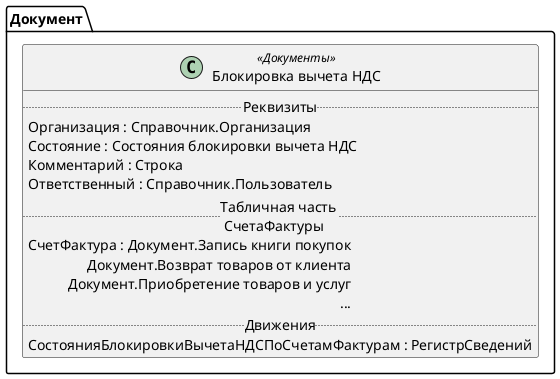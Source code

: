 ﻿@startuml БлокировкаВычетаНДС
'!include templates.wsd
'..\include templates.wsd
class Документ.БлокировкаВычетаНДС as "Блокировка вычета НДС" <<Документы>>
{
..Реквизиты..
Организация : Справочник.Организация
Состояние : Состояния блокировки вычета НДС
Комментарий : Строка
Ответственный : Справочник.Пользователь
..Табличная часть \n СчетаФактуры..
СчетФактура : Документ.Запись книги покупок\rДокумент.Возврат товаров от клиента\rДокумент.Приобретение товаров и услуг\r...
..Движения..
СостоянияБлокировкиВычетаНДСПоСчетамФактурам : РегистрСведений
}
@enduml
